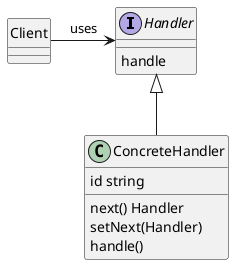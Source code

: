 @startuml
interface Handler {
  {method} handle
}
class ConcreteHandler {
  id string
  {method} next() Handler
  {method} setNext(Handler)
  {method} handle()
}
class Client{}
hide Client circle

Client -right-> Handler: uses
ConcreteHandler -up-|> Handler
@enduml

